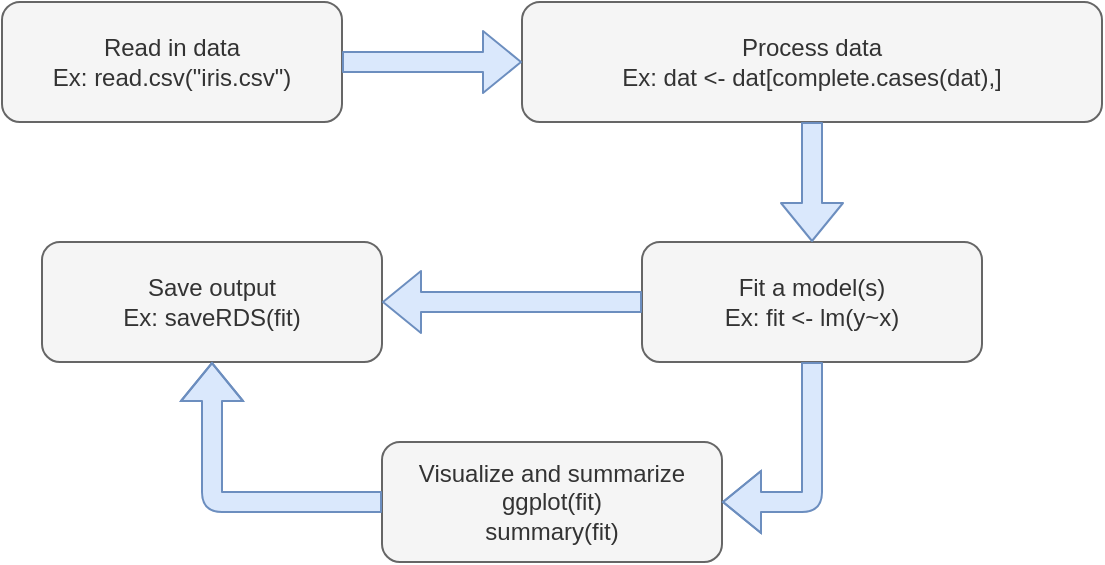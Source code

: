 <mxfile version="11.1.4" type="device"><diagram id="-PGsTSr_ht7ug6ROVgAz" name="Page-1"><mxGraphModel dx="959" dy="1114" grid="1" gridSize="10" guides="1" tooltips="1" connect="1" arrows="1" fold="1" page="1" pageScale="1" pageWidth="850" pageHeight="1100" math="0" shadow="0"><root><mxCell id="0"/><mxCell id="1" parent="0"/><mxCell id="vMmoUdSwJfducCqCO4ym-1" value="Read in data&lt;br&gt;Ex: read.csv(&quot;iris.csv&quot;)" style="rounded=1;whiteSpace=wrap;html=1;fontStyle=0;fillColor=#f5f5f5;strokeColor=#666666;fontColor=#333333;" vertex="1" parent="1"><mxGeometry x="60" y="240" width="170" height="60" as="geometry"/></mxCell><mxCell id="vMmoUdSwJfducCqCO4ym-2" value="Process data&lt;br&gt;Ex: dat &amp;lt;- dat[complete.cases(dat),]" style="rounded=1;whiteSpace=wrap;html=1;fontStyle=0;fillColor=#f5f5f5;strokeColor=#666666;fontColor=#333333;" vertex="1" parent="1"><mxGeometry x="320" y="240" width="290" height="60" as="geometry"/></mxCell><mxCell id="vMmoUdSwJfducCqCO4ym-3" value="Fit a model(s)&lt;br&gt;Ex: fit &amp;lt;- lm(y~x)" style="rounded=1;whiteSpace=wrap;html=1;fontStyle=0;fillColor=#f5f5f5;strokeColor=#666666;fontColor=#333333;" vertex="1" parent="1"><mxGeometry x="380" y="360" width="170" height="60" as="geometry"/></mxCell><mxCell id="vMmoUdSwJfducCqCO4ym-4" value="Save output&lt;br&gt;Ex: saveRDS(fit)" style="rounded=1;whiteSpace=wrap;html=1;fontStyle=0;fillColor=#f5f5f5;strokeColor=#666666;fontColor=#333333;" vertex="1" parent="1"><mxGeometry x="80" y="360" width="170" height="60" as="geometry"/></mxCell><mxCell id="vMmoUdSwJfducCqCO4ym-7" value="" style="shape=flexArrow;endArrow=classic;html=1;exitX=1;exitY=0.5;exitDx=0;exitDy=0;entryX=0;entryY=0.5;entryDx=0;entryDy=0;fillColor=#dae8fc;strokeColor=#6c8ebf;" edge="1" parent="1" source="vMmoUdSwJfducCqCO4ym-1" target="vMmoUdSwJfducCqCO4ym-2"><mxGeometry width="50" height="50" relative="1" as="geometry"><mxPoint x="60" y="460" as="sourcePoint"/><mxPoint x="110" y="410" as="targetPoint"/></mxGeometry></mxCell><mxCell id="vMmoUdSwJfducCqCO4ym-8" value="" style="shape=flexArrow;endArrow=classic;html=1;exitX=0.5;exitY=1;exitDx=0;exitDy=0;entryX=0.5;entryY=0;entryDx=0;entryDy=0;fillColor=#dae8fc;strokeColor=#6c8ebf;" edge="1" parent="1" source="vMmoUdSwJfducCqCO4ym-2" target="vMmoUdSwJfducCqCO4ym-3"><mxGeometry width="50" height="50" relative="1" as="geometry"><mxPoint x="60" y="460" as="sourcePoint"/><mxPoint x="110" y="410" as="targetPoint"/><Array as="points"/></mxGeometry></mxCell><mxCell id="vMmoUdSwJfducCqCO4ym-9" value="" style="shape=flexArrow;endArrow=classic;html=1;exitX=0;exitY=0.5;exitDx=0;exitDy=0;entryX=1;entryY=0.5;entryDx=0;entryDy=0;fillColor=#dae8fc;strokeColor=#6c8ebf;" edge="1" parent="1" source="vMmoUdSwJfducCqCO4ym-3" target="vMmoUdSwJfducCqCO4ym-4"><mxGeometry width="50" height="50" relative="1" as="geometry"><mxPoint x="60" y="490" as="sourcePoint"/><mxPoint x="110" y="440" as="targetPoint"/></mxGeometry></mxCell><mxCell id="vMmoUdSwJfducCqCO4ym-10" value="Visualize and summarize&lt;br&gt;ggplot(fit)&lt;br&gt;summary(fit)" style="rounded=1;whiteSpace=wrap;html=1;fontStyle=0;fillColor=#f5f5f5;strokeColor=#666666;fontColor=#333333;" vertex="1" parent="1"><mxGeometry x="250" y="460" width="170" height="60" as="geometry"/></mxCell><mxCell id="vMmoUdSwJfducCqCO4ym-11" value="" style="shape=flexArrow;endArrow=classic;html=1;exitX=0.5;exitY=1;exitDx=0;exitDy=0;entryX=1;entryY=0.5;entryDx=0;entryDy=0;fillColor=#dae8fc;strokeColor=#6c8ebf;" edge="1" parent="1" source="vMmoUdSwJfducCqCO4ym-3" target="vMmoUdSwJfducCqCO4ym-10"><mxGeometry width="50" height="50" relative="1" as="geometry"><mxPoint x="430" y="540" as="sourcePoint"/><mxPoint x="480" y="490" as="targetPoint"/><Array as="points"><mxPoint x="465" y="490"/></Array></mxGeometry></mxCell><mxCell id="vMmoUdSwJfducCqCO4ym-12" value="" style="shape=flexArrow;endArrow=classic;html=1;exitX=0;exitY=0.5;exitDx=0;exitDy=0;entryX=0.5;entryY=1;entryDx=0;entryDy=0;fillColor=#dae8fc;strokeColor=#6c8ebf;" edge="1" parent="1" source="vMmoUdSwJfducCqCO4ym-10" target="vMmoUdSwJfducCqCO4ym-4"><mxGeometry width="50" height="50" relative="1" as="geometry"><mxPoint x="60" y="590" as="sourcePoint"/><mxPoint x="110" y="540" as="targetPoint"/><Array as="points"><mxPoint x="165" y="490"/></Array></mxGeometry></mxCell></root></mxGraphModel></diagram></mxfile>